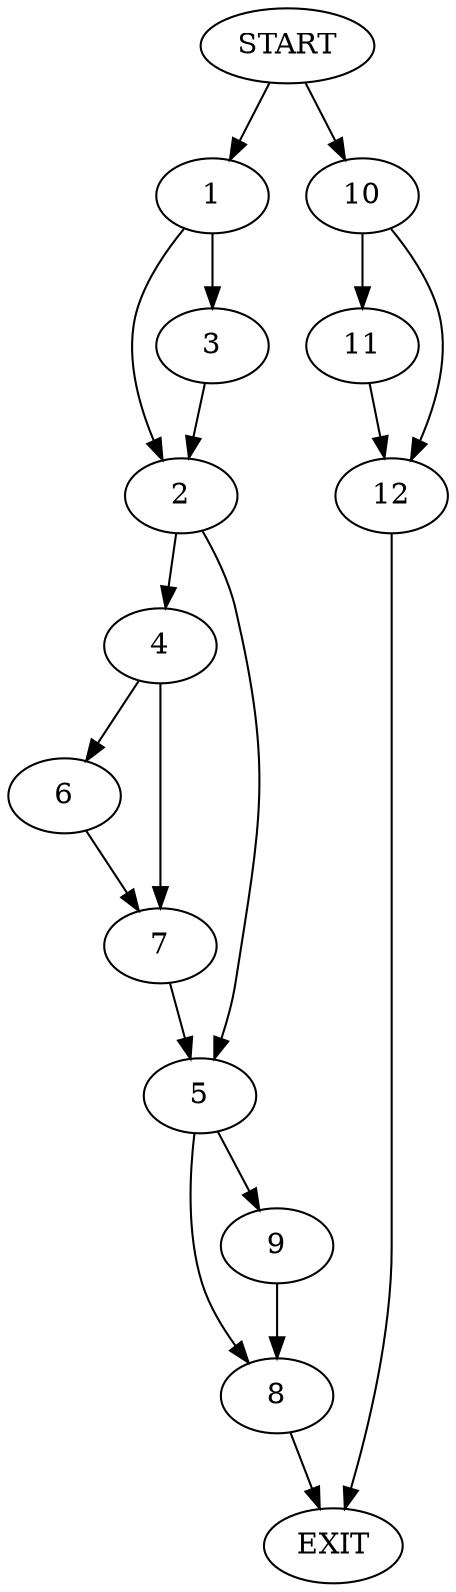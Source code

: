 digraph {
0 [label="START"]
13 [label="EXIT"]
0 -> 1
1 -> 2
1 -> 3
3 -> 2
2 -> 4
2 -> 5
4 -> 6
4 -> 7
5 -> 8
5 -> 9
6 -> 7
7 -> 5
8 -> 13
9 -> 8
0 -> 10
10 -> 11
10 -> 12
12 -> 13
11 -> 12
}
